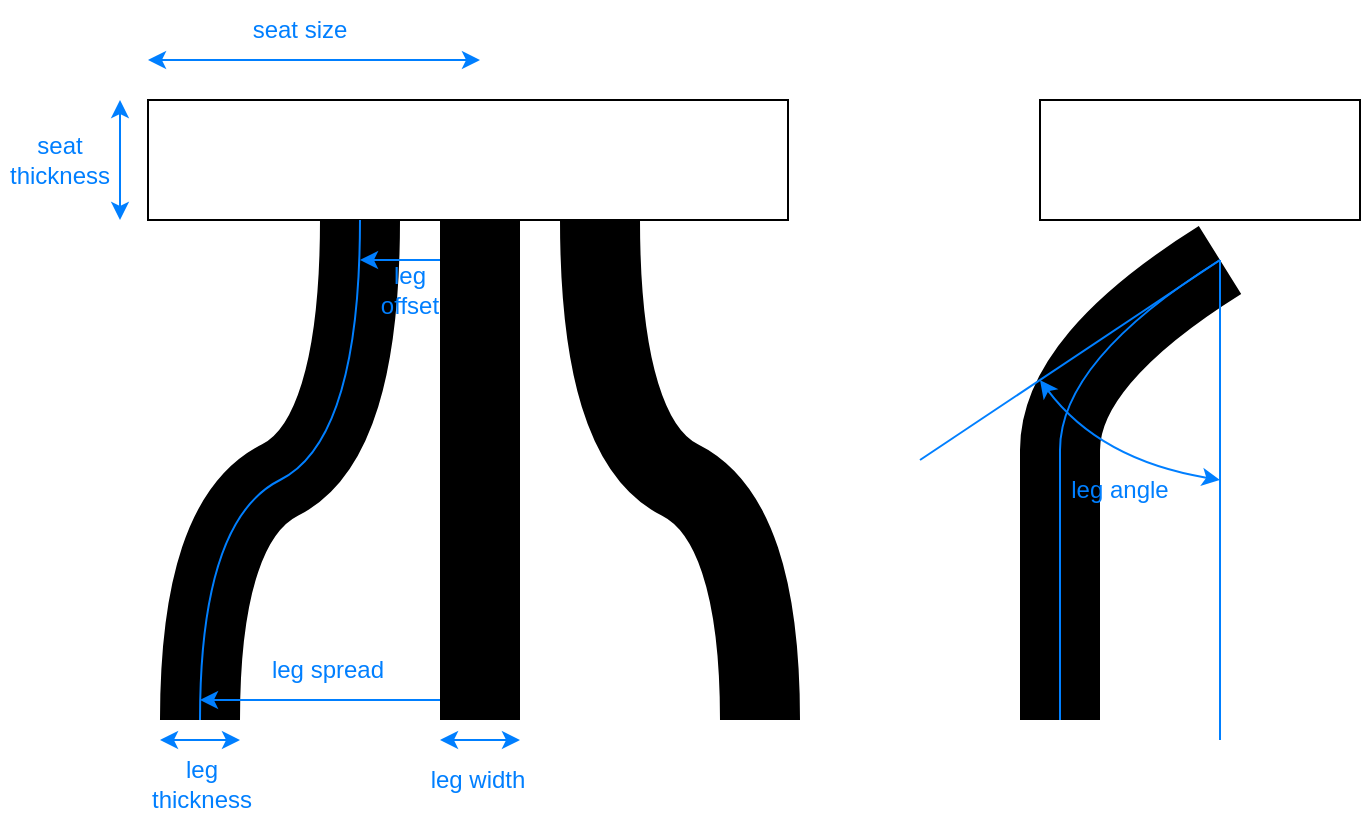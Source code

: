 <mxfile version="24.7.5">
  <diagram name="Page-1" id="EHZj8aOp7K9jOdOgp7jp">
    <mxGraphModel dx="1195" dy="729" grid="1" gridSize="10" guides="1" tooltips="1" connect="1" arrows="1" fold="1" page="1" pageScale="1" pageWidth="827" pageHeight="1169" math="0" shadow="0">
      <root>
        <mxCell id="0" />
        <mxCell id="1" parent="0" />
        <mxCell id="cs5YlS2Z9L4slNq88WFi-1" value="" style="rounded=0;whiteSpace=wrap;html=1;fillColor=none;" vertex="1" parent="1">
          <mxGeometry x="94" y="250" width="320" height="60" as="geometry" />
        </mxCell>
        <mxCell id="cs5YlS2Z9L4slNq88WFi-2" value="" style="endArrow=none;html=1;rounded=0;curved=1;flowAnimation=0;startArrow=none;startFill=0;endFill=0;strokeWidth=40;" edge="1" parent="1">
          <mxGeometry width="50" height="50" relative="1" as="geometry">
            <mxPoint x="120" y="560" as="sourcePoint" />
            <mxPoint x="200" y="310" as="targetPoint" />
            <Array as="points">
              <mxPoint x="120" y="460" />
              <mxPoint x="200" y="420" />
            </Array>
          </mxGeometry>
        </mxCell>
        <mxCell id="cs5YlS2Z9L4slNq88WFi-4" value="" style="endArrow=none;html=1;rounded=0;curved=1;flowAnimation=0;startArrow=none;startFill=0;endFill=0;strokeWidth=40;" edge="1" parent="1">
          <mxGeometry width="50" height="50" relative="1" as="geometry">
            <mxPoint x="400" y="560" as="sourcePoint" />
            <mxPoint x="320" y="310" as="targetPoint" />
            <Array as="points">
              <mxPoint x="400" y="460" />
              <mxPoint x="320" y="420" />
            </Array>
          </mxGeometry>
        </mxCell>
        <mxCell id="cs5YlS2Z9L4slNq88WFi-5" value="seat s&lt;span style=&quot;background-color: initial;&quot;&gt;ize&lt;/span&gt;" style="text;html=1;align=center;verticalAlign=middle;whiteSpace=wrap;rounded=0;fontColor=#007FFF;fontFamily=Helvetica;fontSize=12;labelBackgroundColor=none;strokeColor=none;" vertex="1" parent="1">
          <mxGeometry x="140" y="200" width="60" height="30" as="geometry" />
        </mxCell>
        <mxCell id="cs5YlS2Z9L4slNq88WFi-6" value="" style="endArrow=classic;startArrow=classic;html=1;rounded=0;align=center;verticalAlign=middle;fontFamily=Helvetica;fontSize=12;fontColor=#007FFF;fillColor=none;gradientColor=none;strokeColor=#007FFF;" edge="1" parent="1">
          <mxGeometry width="50" height="50" relative="1" as="geometry">
            <mxPoint x="94" y="230" as="sourcePoint" />
            <mxPoint x="260" y="230" as="targetPoint" />
          </mxGeometry>
        </mxCell>
        <mxCell id="cs5YlS2Z9L4slNq88WFi-8" value="" style="endArrow=classic;startArrow=classic;html=1;rounded=0;strokeColor=#007FFF;align=center;verticalAlign=middle;fontFamily=Helvetica;fontSize=12;fontColor=#007FFF;labelBackgroundColor=default;fillColor=none;gradientColor=none;" edge="1" parent="1">
          <mxGeometry width="50" height="50" relative="1" as="geometry">
            <mxPoint x="100" y="570" as="sourcePoint" />
            <mxPoint x="140" y="570" as="targetPoint" />
          </mxGeometry>
        </mxCell>
        <mxCell id="cs5YlS2Z9L4slNq88WFi-9" value="" style="endArrow=classic;startArrow=classic;html=1;rounded=0;strokeColor=#007FFF;align=center;verticalAlign=middle;fontFamily=Helvetica;fontSize=12;fontColor=#007FFF;labelBackgroundColor=default;fillColor=none;gradientColor=none;" edge="1" parent="1">
          <mxGeometry width="50" height="50" relative="1" as="geometry">
            <mxPoint x="80" y="310" as="sourcePoint" />
            <mxPoint x="80" y="250" as="targetPoint" />
          </mxGeometry>
        </mxCell>
        <mxCell id="cs5YlS2Z9L4slNq88WFi-10" value="seat thickness" style="text;html=1;align=center;verticalAlign=middle;whiteSpace=wrap;rounded=0;fontFamily=Helvetica;fontSize=12;fontColor=#007FFF;labelBackgroundColor=none;" vertex="1" parent="1">
          <mxGeometry x="20" y="265" width="60" height="30" as="geometry" />
        </mxCell>
        <mxCell id="cs5YlS2Z9L4slNq88WFi-11" value="leg thickness" style="text;html=1;align=center;verticalAlign=middle;whiteSpace=wrap;rounded=0;fontFamily=Helvetica;fontSize=12;fontColor=#007FFF;labelBackgroundColor=none;" vertex="1" parent="1">
          <mxGeometry x="91" y="577" width="60" height="30" as="geometry" />
        </mxCell>
        <mxCell id="cs5YlS2Z9L4slNq88WFi-12" value="" style="endArrow=classic;startArrow=classic;html=1;rounded=0;strokeColor=#007FFF;align=center;verticalAlign=middle;fontFamily=Helvetica;fontSize=12;fontColor=#007FFF;labelBackgroundColor=default;fillColor=none;gradientColor=none;" edge="1" parent="1">
          <mxGeometry width="50" height="50" relative="1" as="geometry">
            <mxPoint x="200" y="330" as="sourcePoint" />
            <mxPoint x="260" y="330" as="targetPoint" />
          </mxGeometry>
        </mxCell>
        <mxCell id="cs5YlS2Z9L4slNq88WFi-14" value="leg offset" style="text;html=1;align=center;verticalAlign=middle;whiteSpace=wrap;rounded=0;fontFamily=Helvetica;fontSize=12;fontColor=#007FFF;labelBackgroundColor=none;" vertex="1" parent="1">
          <mxGeometry x="200" y="330" width="50" height="30" as="geometry" />
        </mxCell>
        <mxCell id="cs5YlS2Z9L4slNq88WFi-15" value="" style="endArrow=none;html=1;rounded=0;strokeColor=#007FFF;align=center;verticalAlign=middle;fontFamily=Helvetica;fontSize=12;fontColor=#007FFF;labelBackgroundColor=none;startArrow=none;fillColor=none;gradientColor=none;curved=1;startFill=0;endFill=0;" edge="1" parent="1">
          <mxGeometry width="50" height="50" relative="1" as="geometry">
            <mxPoint x="120" y="560" as="sourcePoint" />
            <mxPoint x="200" y="310" as="targetPoint" />
            <Array as="points">
              <mxPoint x="120" y="460" />
              <mxPoint x="200" y="420" />
            </Array>
          </mxGeometry>
        </mxCell>
        <mxCell id="cs5YlS2Z9L4slNq88WFi-16" value="" style="endArrow=classic;startArrow=classic;html=1;rounded=0;strokeColor=#007FFF;align=center;verticalAlign=middle;fontFamily=Helvetica;fontSize=12;fontColor=#007FFF;labelBackgroundColor=none;fillColor=none;gradientColor=none;" edge="1" parent="1">
          <mxGeometry width="50" height="50" relative="1" as="geometry">
            <mxPoint x="120" y="550" as="sourcePoint" />
            <mxPoint x="260" y="550" as="targetPoint" />
          </mxGeometry>
        </mxCell>
        <mxCell id="cs5YlS2Z9L4slNq88WFi-17" value="leg spread" style="text;html=1;align=center;verticalAlign=middle;whiteSpace=wrap;rounded=0;fontFamily=Helvetica;fontSize=12;fontColor=#007FFF;labelBackgroundColor=none;" vertex="1" parent="1">
          <mxGeometry x="154" y="520" width="60" height="30" as="geometry" />
        </mxCell>
        <mxCell id="cs5YlS2Z9L4slNq88WFi-19" value="" style="endArrow=none;html=1;rounded=0;strokeWidth=40;" edge="1" parent="1">
          <mxGeometry width="50" height="50" relative="1" as="geometry">
            <mxPoint x="260" y="560" as="sourcePoint" />
            <mxPoint x="260" y="310" as="targetPoint" />
          </mxGeometry>
        </mxCell>
        <mxCell id="cs5YlS2Z9L4slNq88WFi-20" value="" style="endArrow=classic;startArrow=classic;html=1;rounded=0;strokeColor=#007FFF;align=center;verticalAlign=middle;fontFamily=Helvetica;fontSize=12;fontColor=#007FFF;labelBackgroundColor=default;fillColor=none;gradientColor=none;" edge="1" parent="1">
          <mxGeometry width="50" height="50" relative="1" as="geometry">
            <mxPoint x="240" y="570" as="sourcePoint" />
            <mxPoint x="280" y="570" as="targetPoint" />
          </mxGeometry>
        </mxCell>
        <mxCell id="cs5YlS2Z9L4slNq88WFi-21" value="leg width" style="text;html=1;align=center;verticalAlign=middle;whiteSpace=wrap;rounded=0;fontFamily=Helvetica;fontSize=12;fontColor=#007FFF;labelBackgroundColor=none;" vertex="1" parent="1">
          <mxGeometry x="229" y="575" width="60" height="30" as="geometry" />
        </mxCell>
        <mxCell id="cs5YlS2Z9L4slNq88WFi-22" value="" style="rounded=0;whiteSpace=wrap;html=1;fillColor=none;" vertex="1" parent="1">
          <mxGeometry x="540" y="250" width="160" height="60" as="geometry" />
        </mxCell>
        <mxCell id="cs5YlS2Z9L4slNq88WFi-23" value="" style="endArrow=none;html=1;rounded=0;curved=1;flowAnimation=0;startArrow=none;startFill=0;endFill=0;strokeWidth=40;" edge="1" parent="1">
          <mxGeometry width="50" height="50" relative="1" as="geometry">
            <mxPoint x="550" y="560" as="sourcePoint" />
            <mxPoint x="630" y="330" as="targetPoint" />
            <Array as="points">
              <mxPoint x="550" y="470" />
              <mxPoint x="550" y="380" />
            </Array>
          </mxGeometry>
        </mxCell>
        <mxCell id="cs5YlS2Z9L4slNq88WFi-24" value="" style="endArrow=none;html=1;rounded=0;strokeColor=#007FFF;align=center;verticalAlign=middle;fontFamily=Helvetica;fontSize=12;fontColor=#007FFF;labelBackgroundColor=none;startArrow=none;fillColor=none;gradientColor=none;curved=1;startFill=0;endFill=0;" edge="1" parent="1">
          <mxGeometry width="50" height="50" relative="1" as="geometry">
            <mxPoint x="550" y="560" as="sourcePoint" />
            <mxPoint x="630" y="330" as="targetPoint" />
            <Array as="points">
              <mxPoint x="550" y="470" />
              <mxPoint x="550" y="380" />
            </Array>
          </mxGeometry>
        </mxCell>
        <mxCell id="cs5YlS2Z9L4slNq88WFi-25" value="" style="endArrow=none;html=1;rounded=0;align=center;verticalAlign=middle;fontFamily=Helvetica;fontSize=12;fontColor=#007FFF;labelBackgroundColor=none;fillColor=none;gradientColor=none;strokeColor=#007FFF;startArrow=none;startFill=0;endFill=0;curved=1;" edge="1" parent="1">
          <mxGeometry width="50" height="50" relative="1" as="geometry">
            <mxPoint x="630" y="570" as="sourcePoint" />
            <mxPoint x="630" y="330" as="targetPoint" />
          </mxGeometry>
        </mxCell>
        <mxCell id="cs5YlS2Z9L4slNq88WFi-26" value="" style="endArrow=none;html=1;rounded=0;align=center;verticalAlign=middle;fontFamily=Helvetica;fontSize=12;fontColor=#007FFF;labelBackgroundColor=none;fillColor=none;gradientColor=none;strokeColor=#007FFF;startArrow=none;startFill=0;endFill=0;curved=1;" edge="1" parent="1">
          <mxGeometry width="50" height="50" relative="1" as="geometry">
            <mxPoint x="480" y="430" as="sourcePoint" />
            <mxPoint x="630" y="330" as="targetPoint" />
          </mxGeometry>
        </mxCell>
        <mxCell id="cs5YlS2Z9L4slNq88WFi-27" value="" style="endArrow=classic;html=1;rounded=0;curved=1;strokeColor=#007FFF;align=center;verticalAlign=middle;fontFamily=Helvetica;fontSize=12;fontColor=#007FFF;labelBackgroundColor=default;startArrow=classic;fillColor=none;gradientColor=none;" edge="1" parent="1">
          <mxGeometry width="50" height="50" relative="1" as="geometry">
            <mxPoint x="540" y="390" as="sourcePoint" />
            <mxPoint x="630" y="440" as="targetPoint" />
            <Array as="points">
              <mxPoint x="570" y="430" />
            </Array>
          </mxGeometry>
        </mxCell>
        <mxCell id="cs5YlS2Z9L4slNq88WFi-28" value="leg angle" style="text;html=1;align=center;verticalAlign=middle;whiteSpace=wrap;rounded=0;fontFamily=Helvetica;fontSize=12;fontColor=#007FFF;labelBackgroundColor=none;" vertex="1" parent="1">
          <mxGeometry x="550" y="430" width="60" height="30" as="geometry" />
        </mxCell>
      </root>
    </mxGraphModel>
  </diagram>
</mxfile>
